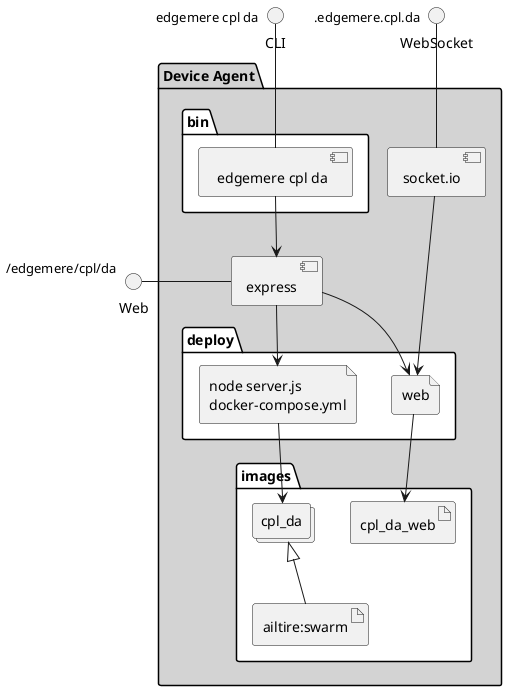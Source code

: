 @startuml
  interface CLI
  interface Web
  interface WebSocket
package "Device Agent" #lightgray {
  component express as REST
  component socket.io as socket
  folder bin #ffffff {
    component " edgemere cpl da" as binName
  }
  binName --> REST

  folder deploy #ffffff {
      file "node server.js\ndocker-compose.yml" as cpl_da_container
      REST --> cpl_da_container

  
    file "web" as web_container
    REST --> web_container
    socket ---> web_container
  
  }
  folder images #ffffff {
    collections "cpl_da" as cpl_daimage
    artifact "ailtire:swarm" as ailtireswarm
    cpl_daimage <|-- ailtireswarm
    cpl_da_container --> cpl_daimage

  
      artifact cpl_da_web
      web_container --> cpl_da_web
    
  }
}
CLI " edgemere cpl da" -- binName
Web "/edgemere/cpl/da" - REST
WebSocket ".edgemere.cpl.da" -- socket

@enduml
